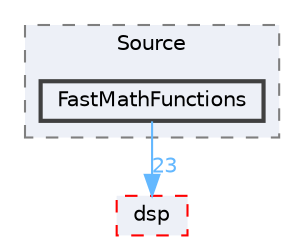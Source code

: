 digraph "Face_Access_inferencing/src/edge-impulse-sdk/CMSIS/DSP/Source/FastMathFunctions"
{
 // LATEX_PDF_SIZE
  bgcolor="transparent";
  edge [fontname=Helvetica,fontsize=10,labelfontname=Helvetica,labelfontsize=10];
  node [fontname=Helvetica,fontsize=10,shape=box,height=0.2,width=0.4];
  compound=true
  subgraph clusterdir_a34b64d58c1ca2c3bdef56c2ed709e8e {
    graph [ bgcolor="#edf0f7", pencolor="grey50", label="Source", fontname=Helvetica,fontsize=10 style="filled,dashed", URL="dir_a34b64d58c1ca2c3bdef56c2ed709e8e.html",tooltip=""]
  dir_ac1e1123403f363f6cbad306923441af [label="FastMathFunctions", fillcolor="#edf0f7", color="grey25", style="filled,bold", URL="dir_ac1e1123403f363f6cbad306923441af.html",tooltip=""];
  }
  dir_886b43ea9b160eca43e3ca1bc455c6fc [label="dsp", fillcolor="#edf0f7", color="red", style="filled,dashed", URL="dir_886b43ea9b160eca43e3ca1bc455c6fc.html",tooltip=""];
  dir_ac1e1123403f363f6cbad306923441af->dir_886b43ea9b160eca43e3ca1bc455c6fc [headlabel="23", labeldistance=1.5 headhref="dir_000108_000084.html" href="dir_000108_000084.html" color="steelblue1" fontcolor="steelblue1"];
}

